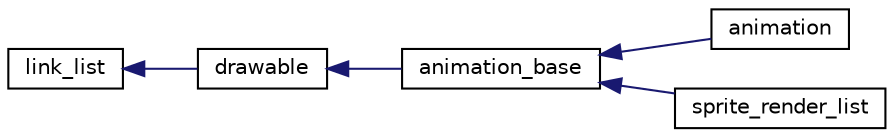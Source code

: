 digraph "Graphical Class Hierarchy"
{
 // LATEX_PDF_SIZE
  edge [fontname="Helvetica",fontsize="10",labelfontname="Helvetica",labelfontsize="10"];
  node [fontname="Helvetica",fontsize="10",shape=record];
  rankdir="LR";
  Node0 [label="link_list",height=0.2,width=0.4,color="black", fillcolor="white", style="filled",URL="$classlink__list.html",tooltip="Generic linked list class (for inheriting from)"];
  Node0 -> Node1 [dir="back",color="midnightblue",fontsize="10",style="solid",fontname="Helvetica"];
  Node1 [label="drawable",height=0.2,width=0.4,color="black", fillcolor="white", style="filled",URL="$structdrawable.html",tooltip=" "];
  Node1 -> Node2 [dir="back",color="midnightblue",fontsize="10",style="solid",fontname="Helvetica"];
  Node2 [label="animation_base",height=0.2,width=0.4,color="black", fillcolor="white", style="filled",URL="$classanimation__base.html",tooltip=" "];
  Node2 -> Node3 [dir="back",color="midnightblue",fontsize="10",style="solid",fontname="Helvetica"];
  Node3 [label="animation",height=0.2,width=0.4,color="black", fillcolor="white", style="filled",URL="$classanimation.html",tooltip=" "];
  Node2 -> Node4 [dir="back",color="midnightblue",fontsize="10",style="solid",fontname="Helvetica"];
  Node4 [label="sprite_render_list",height=0.2,width=0.4,color="black", fillcolor="white", style="filled",URL="$classsprite__render__list.html",tooltip=" "];
}
